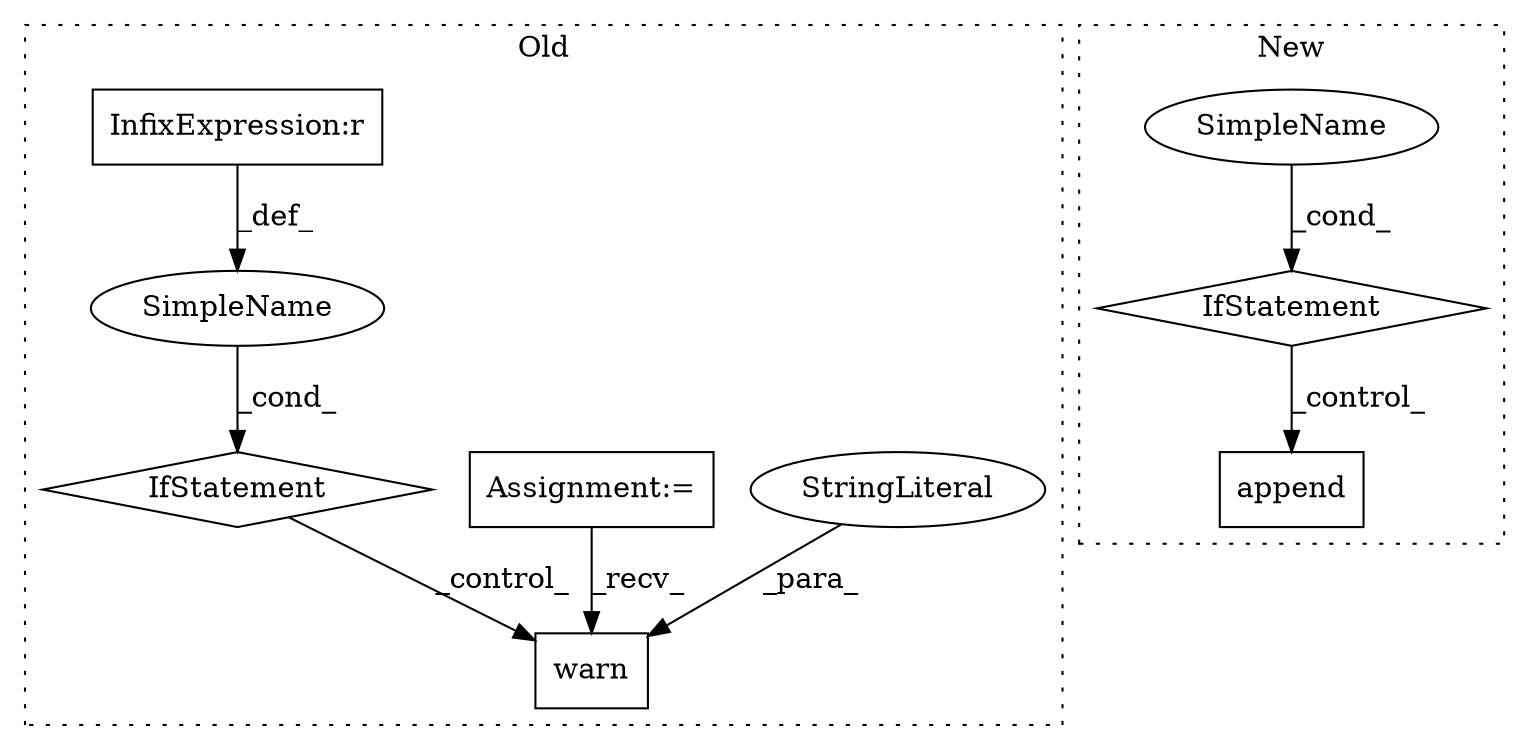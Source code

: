 digraph G {
subgraph cluster0 {
1 [label="warn" a="32" s="8430,8606" l="5,1" shape="box"];
5 [label="IfStatement" a="25" s="8373,8411" l="4,2" shape="diamond"];
6 [label="SimpleName" a="42" s="" l="" shape="ellipse"];
7 [label="StringLiteral" a="45" s="8435" l="133" shape="ellipse"];
8 [label="Assignment:=" a="7" s="8304" l="8" shape="box"];
9 [label="InfixExpression:r" a="27" s="8384" l="4" shape="box"];
label = "Old";
style="dotted";
}
subgraph cluster1 {
2 [label="append" a="32" s="10338,10363" l="7,1" shape="box"];
3 [label="IfStatement" a="25" s="9857,9881" l="4,2" shape="diamond"];
4 [label="SimpleName" a="42" s="" l="" shape="ellipse"];
label = "New";
style="dotted";
}
3 -> 2 [label="_control_"];
4 -> 3 [label="_cond_"];
5 -> 1 [label="_control_"];
6 -> 5 [label="_cond_"];
7 -> 1 [label="_para_"];
8 -> 1 [label="_recv_"];
9 -> 6 [label="_def_"];
}